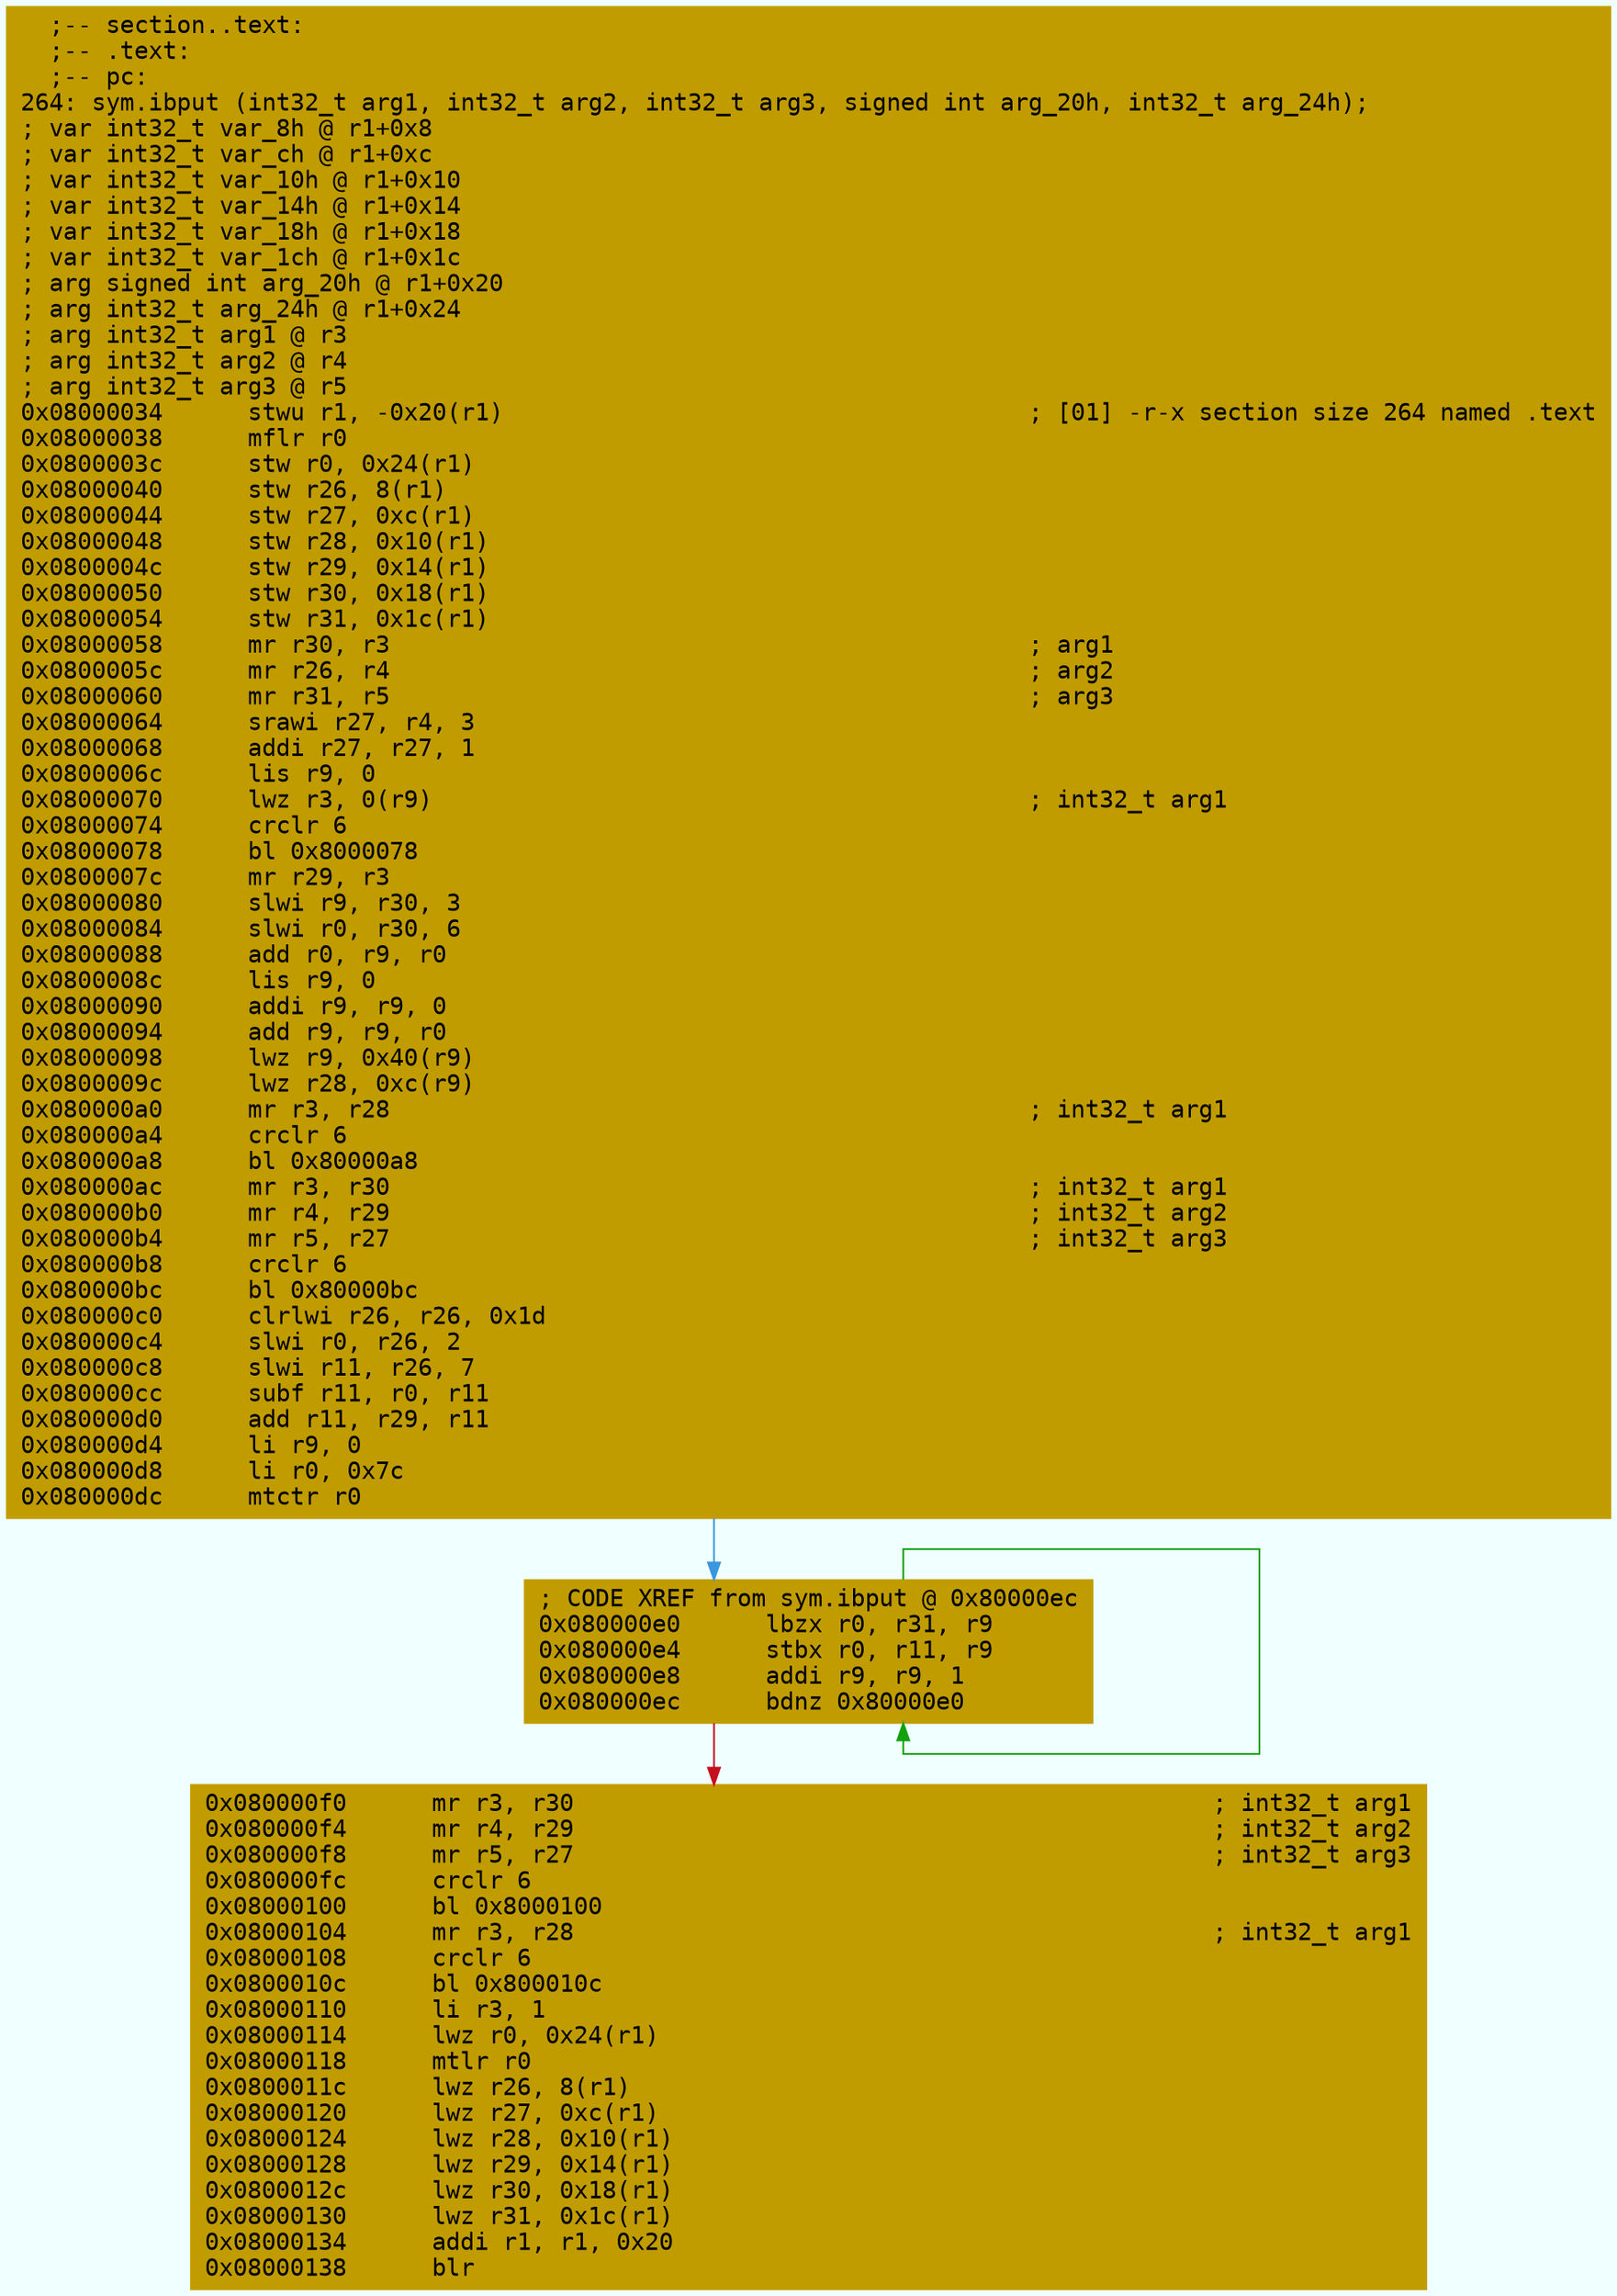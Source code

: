 digraph code {
	graph [bgcolor=azure fontsize=8 fontname="Courier" splines="ortho"];
	node [fillcolor=gray style=filled shape=box];
	edge [arrowhead="normal"];
	"0x08000034" [URL="sym.ibput/0x08000034", fillcolor="#c19c00",color="#c19c00", fontname="Courier",label="  ;-- section..text:\l  ;-- .text:\l  ;-- pc:\l264: sym.ibput (int32_t arg1, int32_t arg2, int32_t arg3, signed int arg_20h, int32_t arg_24h);\l; var int32_t var_8h @ r1+0x8\l; var int32_t var_ch @ r1+0xc\l; var int32_t var_10h @ r1+0x10\l; var int32_t var_14h @ r1+0x14\l; var int32_t var_18h @ r1+0x18\l; var int32_t var_1ch @ r1+0x1c\l; arg signed int arg_20h @ r1+0x20\l; arg int32_t arg_24h @ r1+0x24\l; arg int32_t arg1 @ r3\l; arg int32_t arg2 @ r4\l; arg int32_t arg3 @ r5\l0x08000034      stwu r1, -0x20(r1)                                     ; [01] -r-x section size 264 named .text\l0x08000038      mflr r0\l0x0800003c      stw r0, 0x24(r1)\l0x08000040      stw r26, 8(r1)\l0x08000044      stw r27, 0xc(r1)\l0x08000048      stw r28, 0x10(r1)\l0x0800004c      stw r29, 0x14(r1)\l0x08000050      stw r30, 0x18(r1)\l0x08000054      stw r31, 0x1c(r1)\l0x08000058      mr r30, r3                                             ; arg1\l0x0800005c      mr r26, r4                                             ; arg2\l0x08000060      mr r31, r5                                             ; arg3\l0x08000064      srawi r27, r4, 3\l0x08000068      addi r27, r27, 1\l0x0800006c      lis r9, 0\l0x08000070      lwz r3, 0(r9)                                          ; int32_t arg1\l0x08000074      crclr 6\l0x08000078      bl 0x8000078\l0x0800007c      mr r29, r3\l0x08000080      slwi r9, r30, 3\l0x08000084      slwi r0, r30, 6\l0x08000088      add r0, r9, r0\l0x0800008c      lis r9, 0\l0x08000090      addi r9, r9, 0\l0x08000094      add r9, r9, r0\l0x08000098      lwz r9, 0x40(r9)\l0x0800009c      lwz r28, 0xc(r9)\l0x080000a0      mr r3, r28                                             ; int32_t arg1\l0x080000a4      crclr 6\l0x080000a8      bl 0x80000a8\l0x080000ac      mr r3, r30                                             ; int32_t arg1\l0x080000b0      mr r4, r29                                             ; int32_t arg2\l0x080000b4      mr r5, r27                                             ; int32_t arg3\l0x080000b8      crclr 6\l0x080000bc      bl 0x80000bc\l0x080000c0      clrlwi r26, r26, 0x1d\l0x080000c4      slwi r0, r26, 2\l0x080000c8      slwi r11, r26, 7\l0x080000cc      subf r11, r0, r11\l0x080000d0      add r11, r29, r11\l0x080000d4      li r9, 0\l0x080000d8      li r0, 0x7c\l0x080000dc      mtctr r0\l"]
	"0x080000e0" [URL="sym.ibput/0x080000e0", fillcolor="#c19c00",color="#c19c00", fontname="Courier",label="; CODE XREF from sym.ibput @ 0x80000ec\l0x080000e0      lbzx r0, r31, r9\l0x080000e4      stbx r0, r11, r9\l0x080000e8      addi r9, r9, 1\l0x080000ec      bdnz 0x80000e0\l"]
	"0x080000f0" [URL="sym.ibput/0x080000f0", fillcolor="#c19c00",color="#c19c00", fontname="Courier",label="0x080000f0      mr r3, r30                                             ; int32_t arg1\l0x080000f4      mr r4, r29                                             ; int32_t arg2\l0x080000f8      mr r5, r27                                             ; int32_t arg3\l0x080000fc      crclr 6\l0x08000100      bl 0x8000100\l0x08000104      mr r3, r28                                             ; int32_t arg1\l0x08000108      crclr 6\l0x0800010c      bl 0x800010c\l0x08000110      li r3, 1\l0x08000114      lwz r0, 0x24(r1)\l0x08000118      mtlr r0\l0x0800011c      lwz r26, 8(r1)\l0x08000120      lwz r27, 0xc(r1)\l0x08000124      lwz r28, 0x10(r1)\l0x08000128      lwz r29, 0x14(r1)\l0x0800012c      lwz r30, 0x18(r1)\l0x08000130      lwz r31, 0x1c(r1)\l0x08000134      addi r1, r1, 0x20\l0x08000138      blr\l"]
        "0x08000034" -> "0x080000e0" [color="#3a96dd"];
        "0x080000e0" -> "0x080000e0" [color="#13a10e"];
        "0x080000e0" -> "0x080000f0" [color="#c50f1f"];
}

